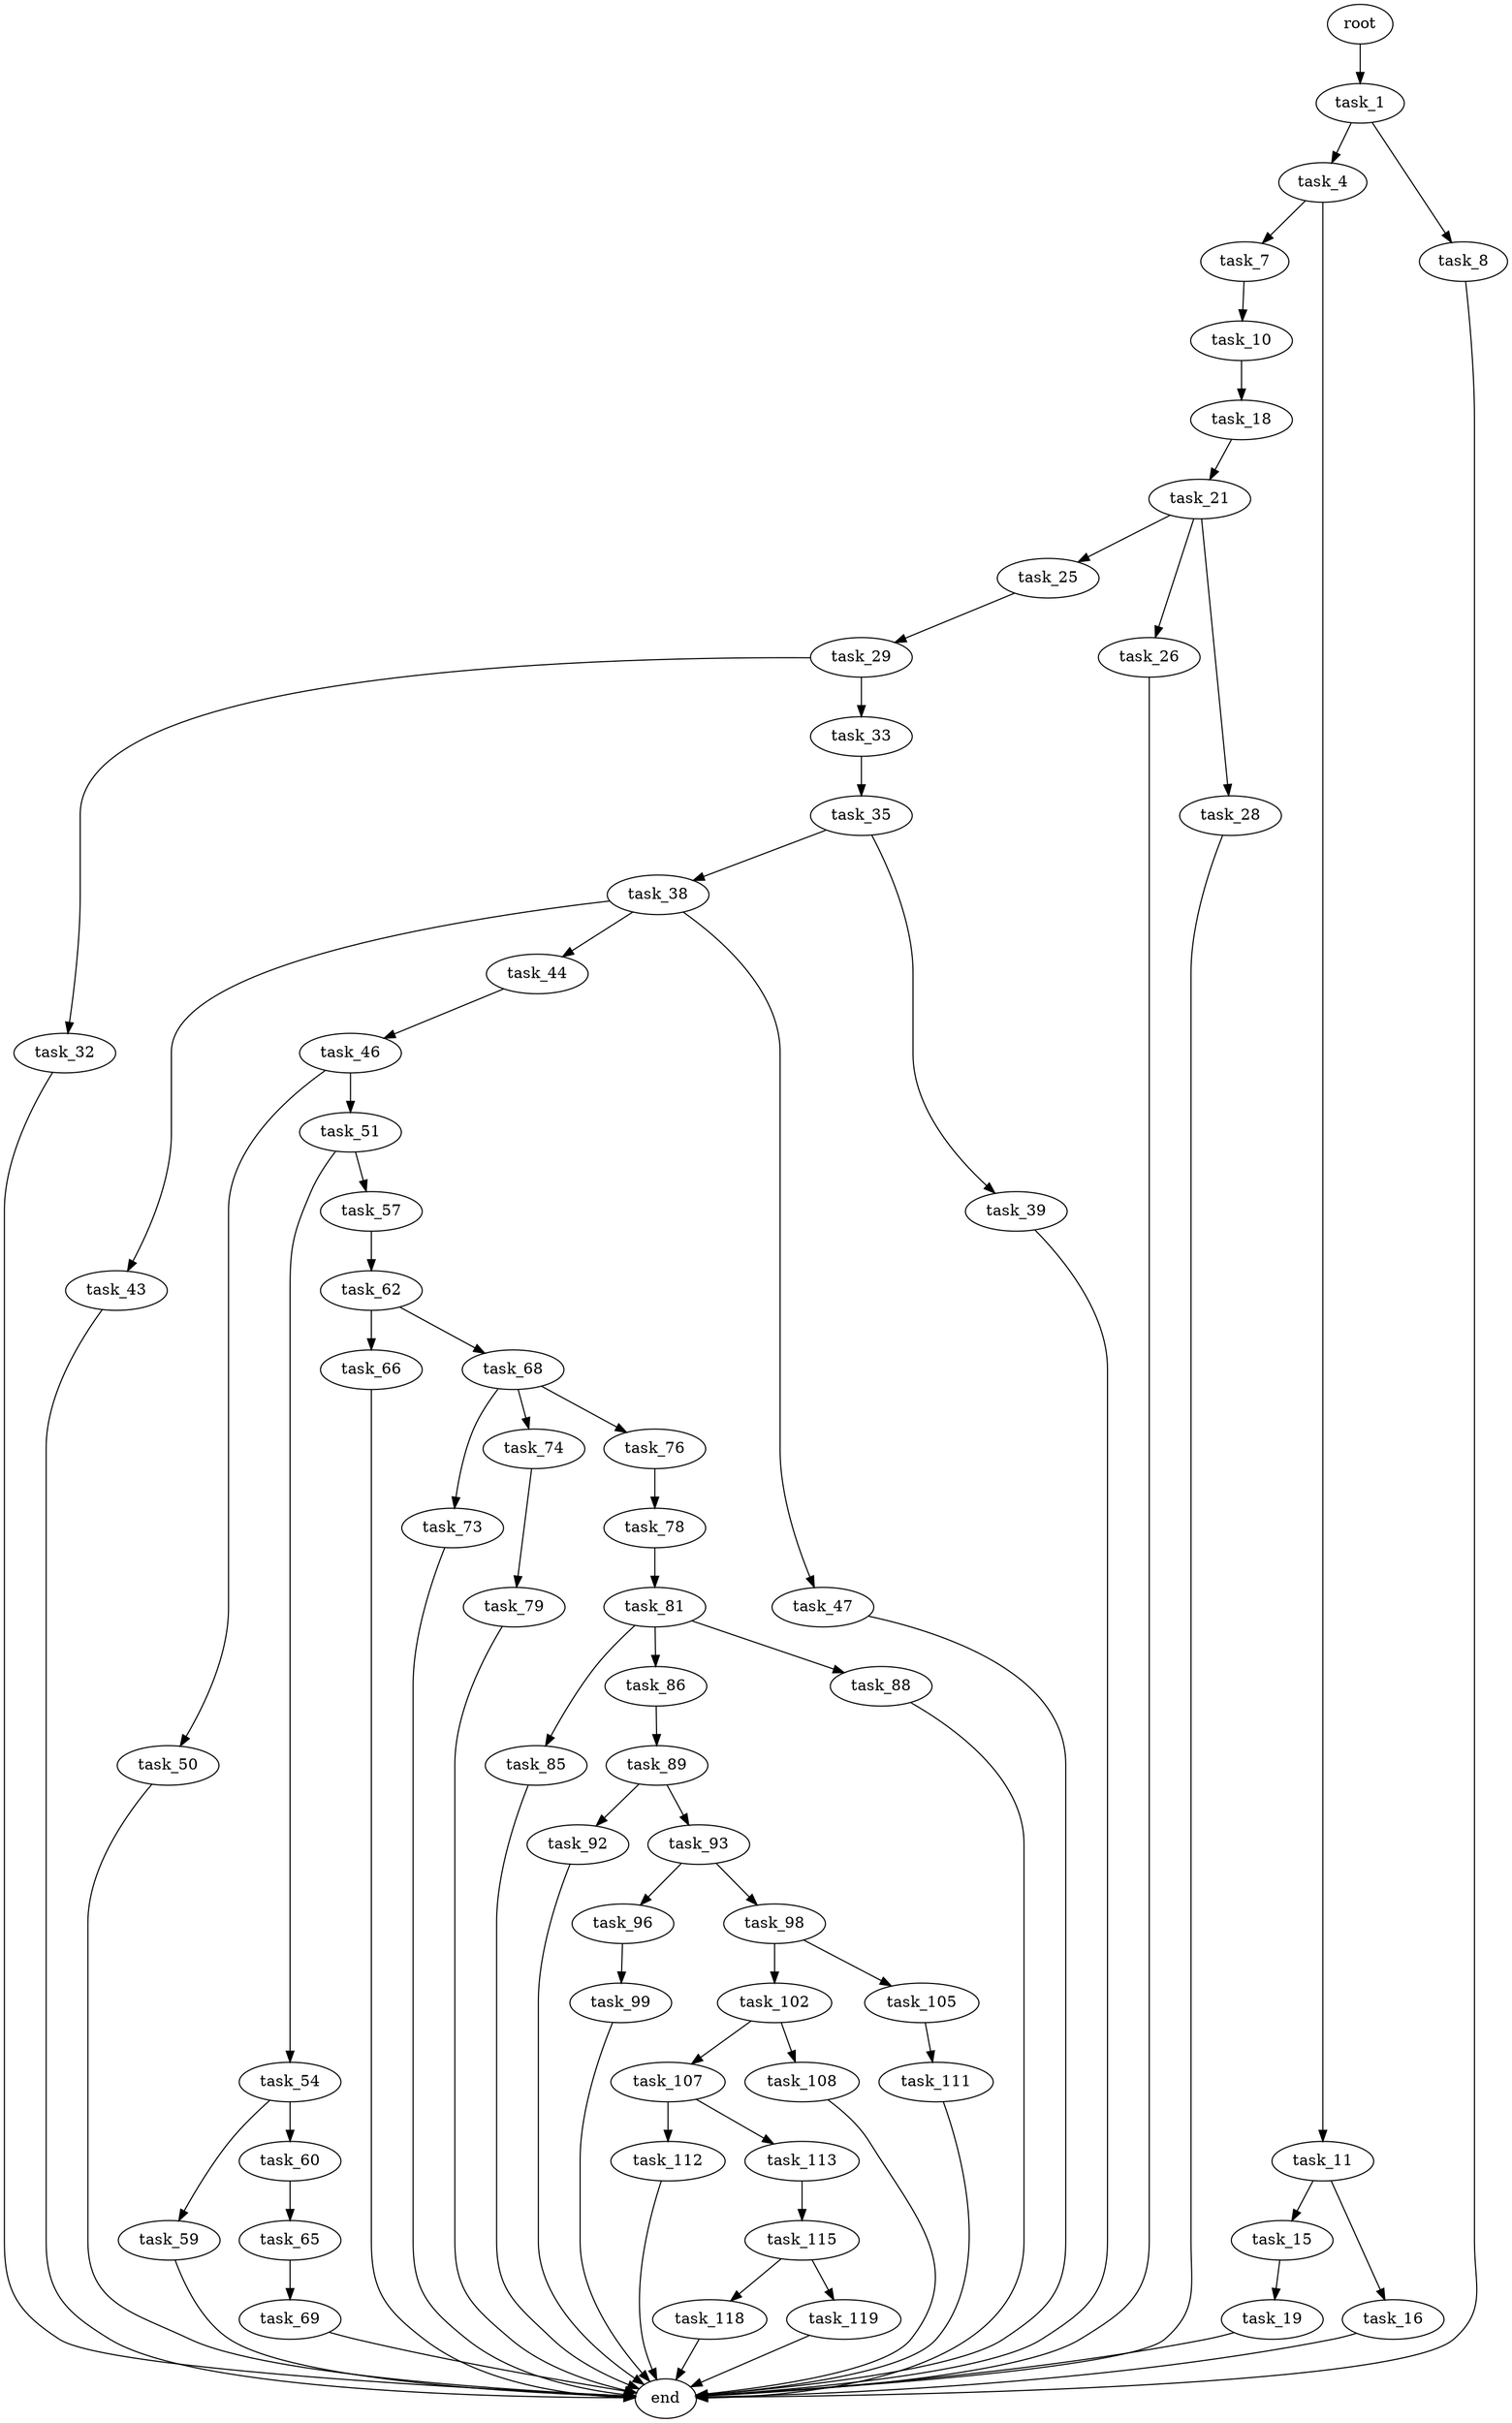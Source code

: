 digraph G {
  root [size="0.000000"];
  task_1 [size="9908412182.000000"];
  task_4 [size="1073741824000.000000"];
  task_8 [size="67442065601.000000"];
  task_7 [size="16980993936.000000"];
  task_11 [size="18276616609.000000"];
  task_10 [size="333009085466.000000"];
  end [size="0.000000"];
  task_18 [size="1054466877410.000000"];
  task_15 [size="1073741824000.000000"];
  task_16 [size="134217728000.000000"];
  task_19 [size="12357608075.000000"];
  task_21 [size="20307438076.000000"];
  task_25 [size="637003870346.000000"];
  task_26 [size="1015948472820.000000"];
  task_28 [size="312942017518.000000"];
  task_29 [size="3411578826.000000"];
  task_32 [size="70488579440.000000"];
  task_33 [size="1877454816.000000"];
  task_35 [size="7796223912.000000"];
  task_38 [size="190509649007.000000"];
  task_39 [size="33719963753.000000"];
  task_43 [size="5310419829.000000"];
  task_44 [size="368293445632.000000"];
  task_47 [size="977506494.000000"];
  task_46 [size="231928233984.000000"];
  task_50 [size="34797671520.000000"];
  task_51 [size="36135982769.000000"];
  task_54 [size="37379954117.000000"];
  task_57 [size="117045166607.000000"];
  task_59 [size="794722145776.000000"];
  task_60 [size="36252650195.000000"];
  task_62 [size="231928233984.000000"];
  task_65 [size="68719476736.000000"];
  task_66 [size="23270301142.000000"];
  task_68 [size="26036200253.000000"];
  task_69 [size="8270439686.000000"];
  task_73 [size="411724592.000000"];
  task_74 [size="1061344088182.000000"];
  task_76 [size="53446590034.000000"];
  task_79 [size="22772793183.000000"];
  task_78 [size="444579793580.000000"];
  task_81 [size="231928233984.000000"];
  task_85 [size="549755813888.000000"];
  task_86 [size="774572129708.000000"];
  task_88 [size="25022435344.000000"];
  task_89 [size="1073741824000.000000"];
  task_92 [size="8589934592.000000"];
  task_93 [size="52501304128.000000"];
  task_96 [size="8589934592.000000"];
  task_98 [size="68719476736.000000"];
  task_99 [size="11042810681.000000"];
  task_102 [size="186692173213.000000"];
  task_105 [size="134217728000.000000"];
  task_107 [size="456080297184.000000"];
  task_108 [size="368293445632.000000"];
  task_111 [size="68719476736.000000"];
  task_112 [size="24778107447.000000"];
  task_113 [size="1429308275.000000"];
  task_115 [size="1029013590296.000000"];
  task_118 [size="3651440344.000000"];
  task_119 [size="16844609667.000000"];

  root -> task_1 [size="1.000000"];
  task_1 -> task_4 [size="411041792.000000"];
  task_1 -> task_8 [size="411041792.000000"];
  task_4 -> task_7 [size="838860800.000000"];
  task_4 -> task_11 [size="838860800.000000"];
  task_8 -> end [size="1.000000"];
  task_7 -> task_10 [size="301989888.000000"];
  task_11 -> task_15 [size="301989888.000000"];
  task_11 -> task_16 [size="301989888.000000"];
  task_10 -> task_18 [size="679477248.000000"];
  task_18 -> task_21 [size="838860800.000000"];
  task_15 -> task_19 [size="838860800.000000"];
  task_16 -> end [size="1.000000"];
  task_19 -> end [size="1.000000"];
  task_21 -> task_25 [size="411041792.000000"];
  task_21 -> task_26 [size="411041792.000000"];
  task_21 -> task_28 [size="411041792.000000"];
  task_25 -> task_29 [size="838860800.000000"];
  task_26 -> end [size="1.000000"];
  task_28 -> end [size="1.000000"];
  task_29 -> task_32 [size="75497472.000000"];
  task_29 -> task_33 [size="75497472.000000"];
  task_32 -> end [size="1.000000"];
  task_33 -> task_35 [size="33554432.000000"];
  task_35 -> task_38 [size="301989888.000000"];
  task_35 -> task_39 [size="301989888.000000"];
  task_38 -> task_43 [size="301989888.000000"];
  task_38 -> task_44 [size="301989888.000000"];
  task_38 -> task_47 [size="301989888.000000"];
  task_39 -> end [size="1.000000"];
  task_43 -> end [size="1.000000"];
  task_44 -> task_46 [size="411041792.000000"];
  task_47 -> end [size="1.000000"];
  task_46 -> task_50 [size="301989888.000000"];
  task_46 -> task_51 [size="301989888.000000"];
  task_50 -> end [size="1.000000"];
  task_51 -> task_54 [size="679477248.000000"];
  task_51 -> task_57 [size="679477248.000000"];
  task_54 -> task_59 [size="33554432.000000"];
  task_54 -> task_60 [size="33554432.000000"];
  task_57 -> task_62 [size="301989888.000000"];
  task_59 -> end [size="1.000000"];
  task_60 -> task_65 [size="679477248.000000"];
  task_62 -> task_66 [size="301989888.000000"];
  task_62 -> task_68 [size="301989888.000000"];
  task_65 -> task_69 [size="134217728.000000"];
  task_66 -> end [size="1.000000"];
  task_68 -> task_73 [size="838860800.000000"];
  task_68 -> task_74 [size="838860800.000000"];
  task_68 -> task_76 [size="838860800.000000"];
  task_69 -> end [size="1.000000"];
  task_73 -> end [size="1.000000"];
  task_74 -> task_79 [size="679477248.000000"];
  task_76 -> task_78 [size="838860800.000000"];
  task_79 -> end [size="1.000000"];
  task_78 -> task_81 [size="536870912.000000"];
  task_81 -> task_85 [size="301989888.000000"];
  task_81 -> task_86 [size="301989888.000000"];
  task_81 -> task_88 [size="301989888.000000"];
  task_85 -> end [size="1.000000"];
  task_86 -> task_89 [size="536870912.000000"];
  task_88 -> end [size="1.000000"];
  task_89 -> task_92 [size="838860800.000000"];
  task_89 -> task_93 [size="838860800.000000"];
  task_92 -> end [size="1.000000"];
  task_93 -> task_96 [size="838860800.000000"];
  task_93 -> task_98 [size="838860800.000000"];
  task_96 -> task_99 [size="33554432.000000"];
  task_98 -> task_102 [size="134217728.000000"];
  task_98 -> task_105 [size="134217728.000000"];
  task_99 -> end [size="1.000000"];
  task_102 -> task_107 [size="209715200.000000"];
  task_102 -> task_108 [size="209715200.000000"];
  task_105 -> task_111 [size="209715200.000000"];
  task_107 -> task_112 [size="679477248.000000"];
  task_107 -> task_113 [size="679477248.000000"];
  task_108 -> end [size="1.000000"];
  task_111 -> end [size="1.000000"];
  task_112 -> end [size="1.000000"];
  task_113 -> task_115 [size="33554432.000000"];
  task_115 -> task_118 [size="679477248.000000"];
  task_115 -> task_119 [size="679477248.000000"];
  task_118 -> end [size="1.000000"];
  task_119 -> end [size="1.000000"];
}
